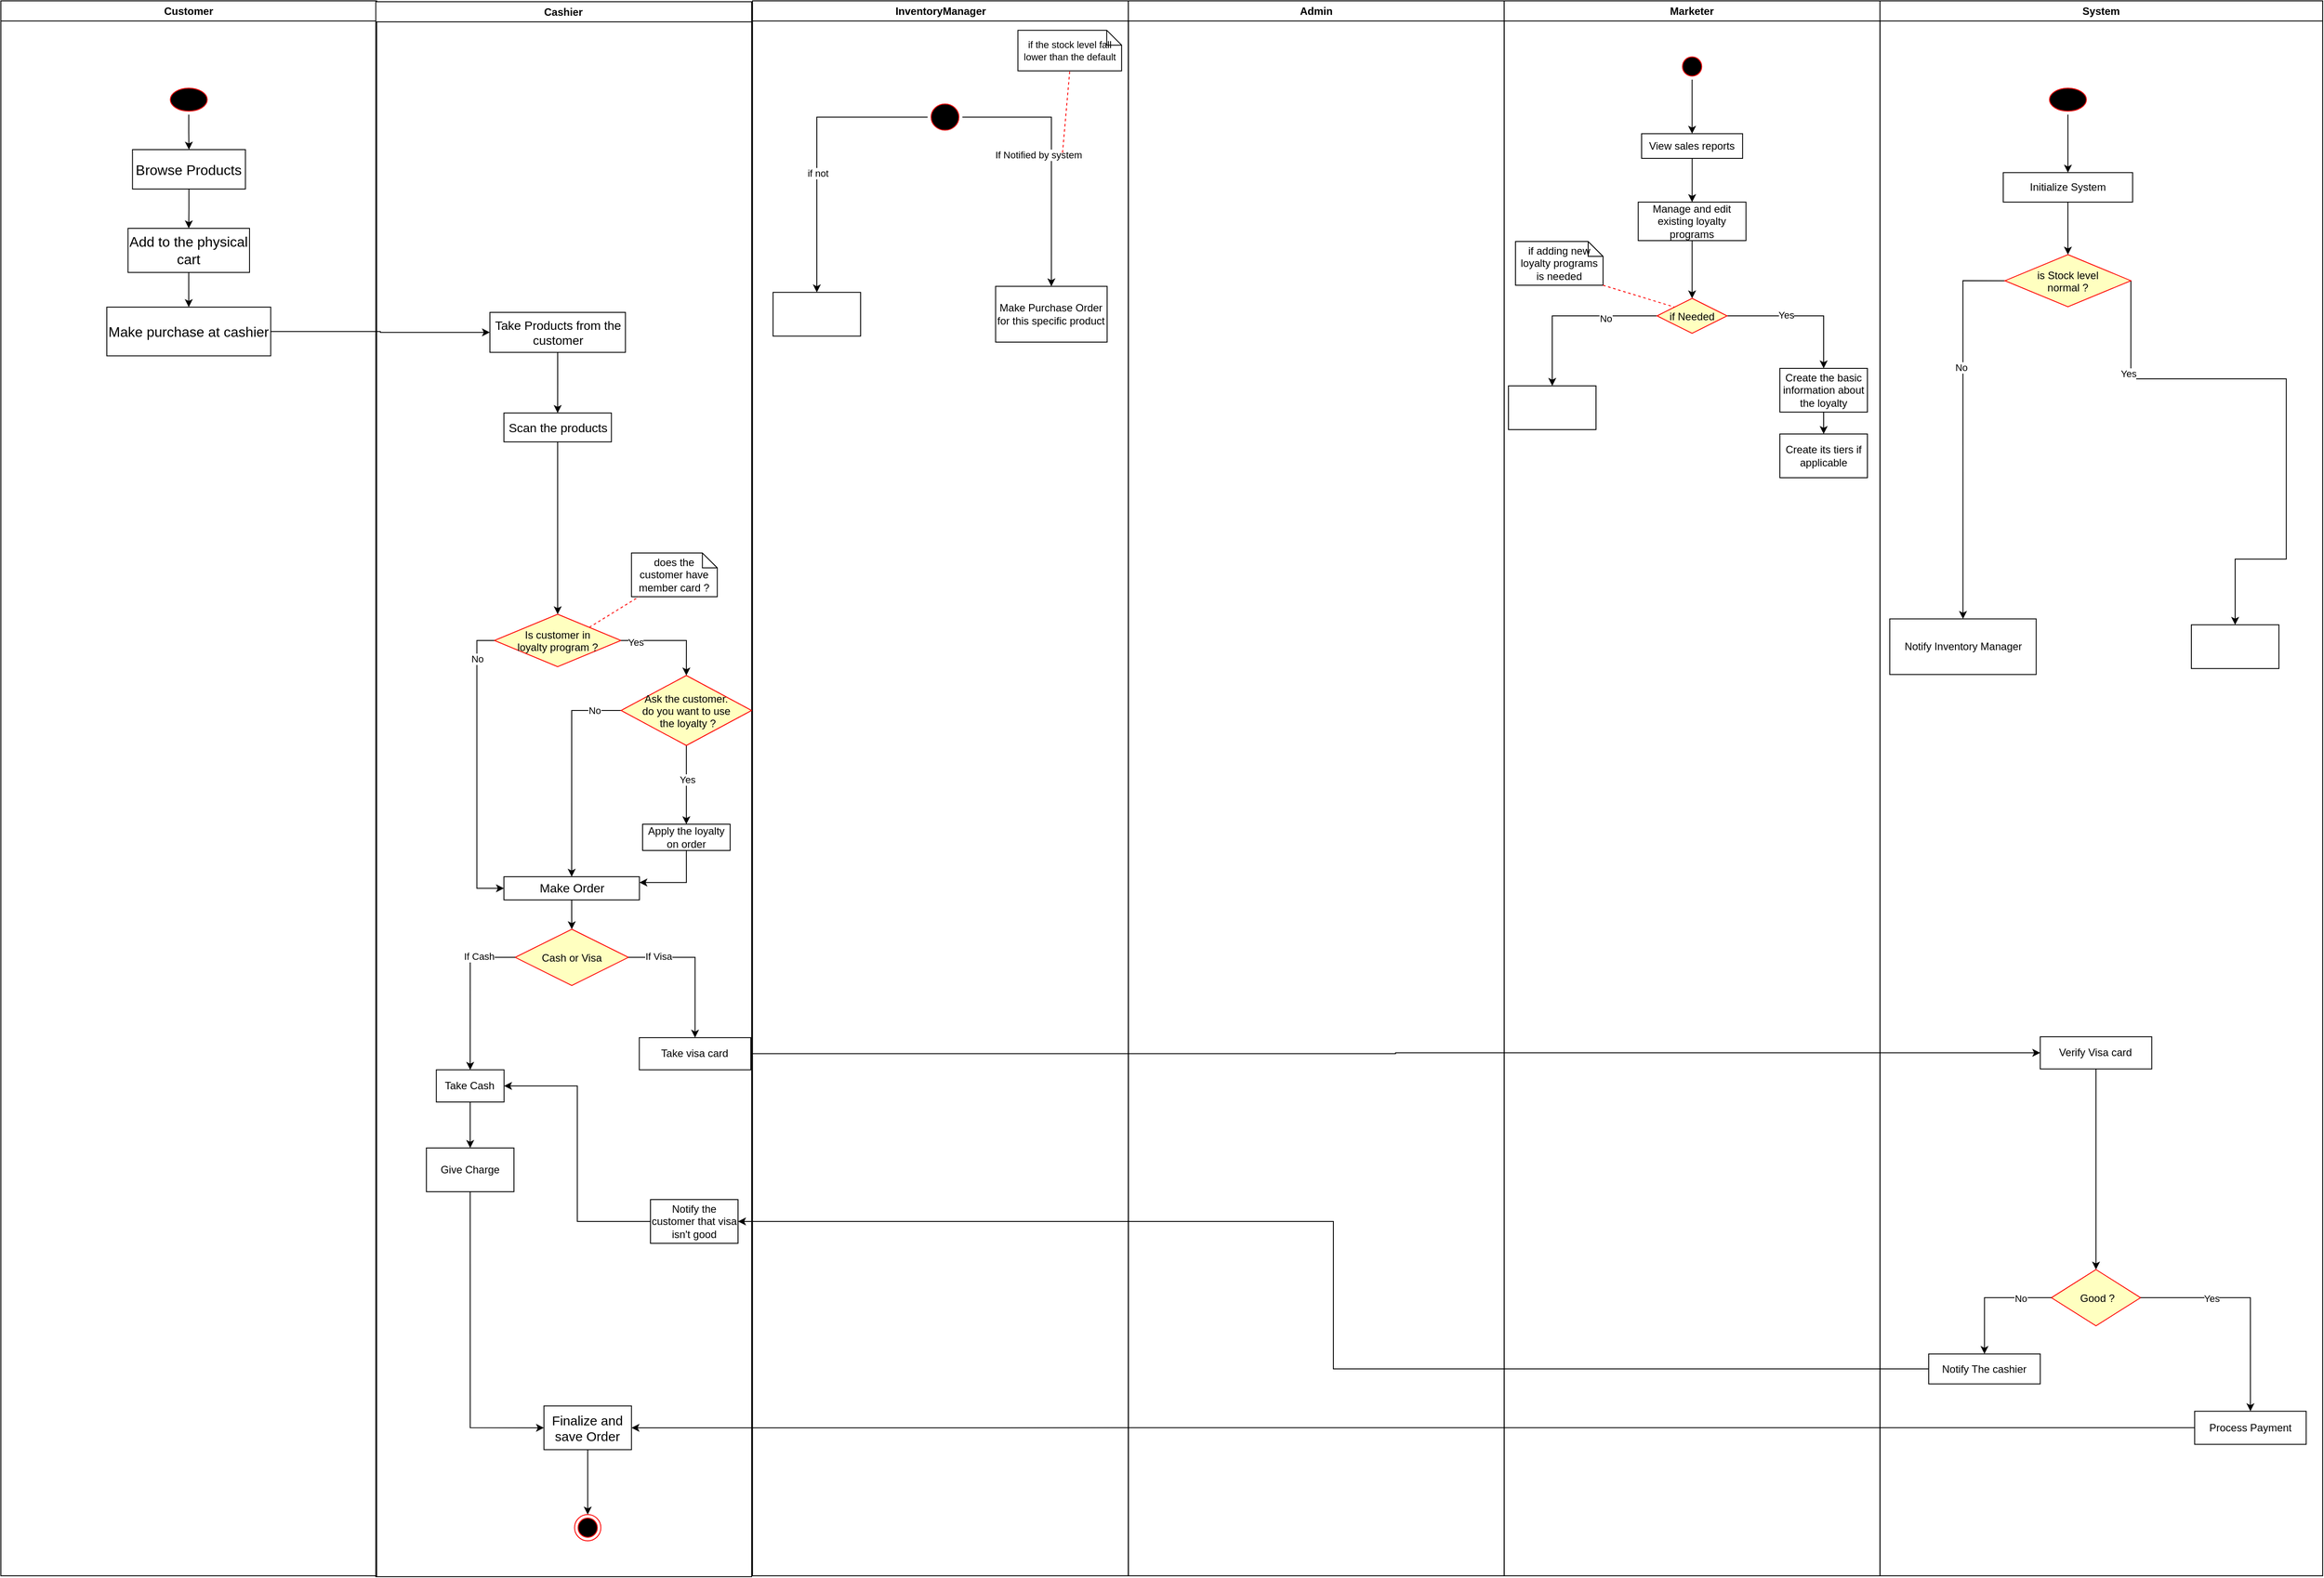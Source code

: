 <mxfile version="24.6.1" type="github">
  <diagram name="Page-1" id="e7e014a7-5840-1c2e-5031-d8a46d1fe8dd">
    <mxGraphModel dx="1354" dy="680" grid="1" gridSize="10" guides="1" tooltips="1" connect="1" arrows="1" fold="1" page="1" pageScale="1" pageWidth="1169" pageHeight="826" background="none" math="0" shadow="0">
      <root>
        <mxCell id="0" />
        <mxCell id="1" parent="0" />
        <mxCell id="C72brB4j45OvjQnRRJuR-45" value="" style="group" parent="1" vertex="1" connectable="0">
          <mxGeometry x="158" y="210" width="2652" height="1800" as="geometry" />
        </mxCell>
        <mxCell id="C72brB4j45OvjQnRRJuR-41" value="" style="group" parent="C72brB4j45OvjQnRRJuR-45" vertex="1" connectable="0">
          <mxGeometry width="1287.817" height="1800" as="geometry" />
        </mxCell>
        <mxCell id="C72brB4j45OvjQnRRJuR-121" value="" style="group" parent="C72brB4j45OvjQnRRJuR-41" vertex="1" connectable="0">
          <mxGeometry width="1287.817" height="1800" as="geometry" />
        </mxCell>
        <mxCell id="2" value="Customer" style="swimlane;whiteSpace=wrap" parent="C72brB4j45OvjQnRRJuR-121" vertex="1">
          <mxGeometry width="429.272" height="1800" as="geometry" />
        </mxCell>
        <mxCell id="C72brB4j45OvjQnRRJuR-81" style="edgeStyle=orthogonalEdgeStyle;rounded=0;orthogonalLoop=1;jettySize=auto;html=1;entryX=0.5;entryY=0;entryDx=0;entryDy=0;" parent="2" source="C72brB4j45OvjQnRRJuR-46" target="C72brB4j45OvjQnRRJuR-47" edge="1">
          <mxGeometry relative="1" as="geometry" />
        </mxCell>
        <mxCell id="C72brB4j45OvjQnRRJuR-46" value="" style="ellipse;shape=startState;fillColor=#000000;strokeColor=#ff0000;" parent="2" vertex="1">
          <mxGeometry x="189.538" y="95.69" width="50.174" height="34.31" as="geometry" />
        </mxCell>
        <mxCell id="C72brB4j45OvjQnRRJuR-83" style="edgeStyle=orthogonalEdgeStyle;rounded=0;orthogonalLoop=1;jettySize=auto;html=1;" parent="2" source="C72brB4j45OvjQnRRJuR-47" target="C72brB4j45OvjQnRRJuR-82" edge="1">
          <mxGeometry relative="1" as="geometry" />
        </mxCell>
        <mxCell id="C72brB4j45OvjQnRRJuR-47" value="&lt;font style=&quot;font-size: 16px;&quot;&gt;Browse Products&lt;/font&gt;" style="html=1;dashed=0;whiteSpace=wrap;" parent="2" vertex="1">
          <mxGeometry x="150.33" y="170" width="128.99" height="45" as="geometry" />
        </mxCell>
        <mxCell id="C72brB4j45OvjQnRRJuR-85" style="edgeStyle=orthogonalEdgeStyle;rounded=0;orthogonalLoop=1;jettySize=auto;html=1;" parent="2" source="C72brB4j45OvjQnRRJuR-82" target="C72brB4j45OvjQnRRJuR-84" edge="1">
          <mxGeometry relative="1" as="geometry" />
        </mxCell>
        <mxCell id="C72brB4j45OvjQnRRJuR-82" value="&lt;font style=&quot;font-size: 16px;&quot;&gt;Add to the physical cart&lt;/font&gt;" style="html=1;dashed=0;whiteSpace=wrap;" parent="2" vertex="1">
          <mxGeometry x="145.22" y="260" width="138.8" height="50.36" as="geometry" />
        </mxCell>
        <mxCell id="C72brB4j45OvjQnRRJuR-84" value="&lt;span style=&quot;font-size: 16px;&quot;&gt;Make purchase at cashier&lt;/span&gt;" style="html=1;dashed=0;whiteSpace=wrap;" parent="2" vertex="1">
          <mxGeometry x="120.996" y="350" width="187.245" height="55.71" as="geometry" />
        </mxCell>
        <mxCell id="3" value="Cashier" style="swimlane;whiteSpace=wrap;startSize=23;" parent="C72brB4j45OvjQnRRJuR-121" vertex="1">
          <mxGeometry x="428.272" y="1" width="429.28" height="1800" as="geometry" />
        </mxCell>
        <mxCell id="C72brB4j45OvjQnRRJuR-89" style="edgeStyle=orthogonalEdgeStyle;rounded=0;orthogonalLoop=1;jettySize=auto;html=1;" parent="3" source="C72brB4j45OvjQnRRJuR-86" target="C72brB4j45OvjQnRRJuR-88" edge="1">
          <mxGeometry relative="1" as="geometry" />
        </mxCell>
        <mxCell id="C72brB4j45OvjQnRRJuR-86" value="&lt;font style=&quot;font-size: 14px;&quot;&gt;Take Products from the customer&lt;/font&gt;" style="html=1;dashed=0;whiteSpace=wrap;" parent="3" vertex="1">
          <mxGeometry x="130.312" y="355" width="154.764" height="45.71" as="geometry" />
        </mxCell>
        <mxCell id="C72brB4j45OvjQnRRJuR-134" style="edgeStyle=orthogonalEdgeStyle;rounded=0;orthogonalLoop=1;jettySize=auto;html=1;entryX=0.5;entryY=0;entryDx=0;entryDy=0;" parent="3" source="C72brB4j45OvjQnRRJuR-88" target="C72brB4j45OvjQnRRJuR-123" edge="1">
          <mxGeometry relative="1" as="geometry" />
        </mxCell>
        <mxCell id="C72brB4j45OvjQnRRJuR-88" value="&lt;font style=&quot;font-size: 14px;&quot;&gt;Scan the products&lt;/font&gt;" style="html=1;dashed=0;whiteSpace=wrap;" parent="3" vertex="1">
          <mxGeometry x="146.32" y="470" width="122.74" height="33.03" as="geometry" />
        </mxCell>
        <mxCell id="C72brB4j45OvjQnRRJuR-122" style="edgeStyle=orthogonalEdgeStyle;rounded=0;orthogonalLoop=1;jettySize=auto;html=1;entryX=0.5;entryY=0;entryDx=0;entryDy=0;" parent="3" source="C72brB4j45OvjQnRRJuR-91" target="C72brB4j45OvjQnRRJuR-93" edge="1">
          <mxGeometry relative="1" as="geometry" />
        </mxCell>
        <mxCell id="C72brB4j45OvjQnRRJuR-91" value="&lt;font style=&quot;font-size: 14px;&quot;&gt;Make Order&lt;/font&gt;" style="html=1;dashed=0;whiteSpace=wrap;" parent="3" vertex="1">
          <mxGeometry x="146.319" y="1000.0" width="154.764" height="26.523" as="geometry" />
        </mxCell>
        <mxCell id="C72brB4j45OvjQnRRJuR-119" value="" style="group" parent="3" vertex="1" connectable="0">
          <mxGeometry x="19.094" y="1060.002" width="409.213" height="197.504" as="geometry" />
        </mxCell>
        <mxCell id="C72brB4j45OvjQnRRJuR-93" value="Cash or Visa" style="rhombus;fillColor=#ffffc0;strokeColor=#ff0000;" parent="C72brB4j45OvjQnRRJuR-119" vertex="1">
          <mxGeometry x="140.115" width="129.288" height="64.286" as="geometry" />
        </mxCell>
        <mxCell id="C72brB4j45OvjQnRRJuR-102" value="Take visa card" style="html=1;dashed=0;whiteSpace=wrap;" parent="C72brB4j45OvjQnRRJuR-119" vertex="1">
          <mxGeometry x="281.836" y="123.923" width="127.378" height="36.792" as="geometry" />
        </mxCell>
        <mxCell id="C72brB4j45OvjQnRRJuR-103" value="Take Cash" style="html=1;dashed=0;whiteSpace=wrap;" parent="C72brB4j45OvjQnRRJuR-119" vertex="1">
          <mxGeometry x="50" y="160.71" width="77.38" height="36.79" as="geometry" />
        </mxCell>
        <mxCell id="C72brB4j45OvjQnRRJuR-95" style="edgeStyle=orthogonalEdgeStyle;rounded=0;orthogonalLoop=1;jettySize=auto;html=1;entryX=0.5;entryY=0;entryDx=0;entryDy=0;" parent="C72brB4j45OvjQnRRJuR-119" source="C72brB4j45OvjQnRRJuR-93" target="C72brB4j45OvjQnRRJuR-102" edge="1">
          <mxGeometry relative="1" as="geometry">
            <mxPoint x="365.521" y="257.178" as="targetPoint" />
          </mxGeometry>
        </mxCell>
        <mxCell id="C72brB4j45OvjQnRRJuR-99" value="If Visa" style="edgeLabel;html=1;align=center;verticalAlign=middle;resizable=0;points=[];" parent="C72brB4j45OvjQnRRJuR-95" vertex="1" connectable="0">
          <mxGeometry x="-0.66" y="-3" relative="1" as="geometry">
            <mxPoint x="5" y="-4" as="offset" />
          </mxGeometry>
        </mxCell>
        <mxCell id="C72brB4j45OvjQnRRJuR-97" style="edgeStyle=orthogonalEdgeStyle;rounded=0;orthogonalLoop=1;jettySize=auto;html=1;entryX=0.5;entryY=0;entryDx=0;entryDy=0;" parent="C72brB4j45OvjQnRRJuR-119" source="C72brB4j45OvjQnRRJuR-93" target="C72brB4j45OvjQnRRJuR-103" edge="1">
          <mxGeometry relative="1" as="geometry">
            <mxPoint x="21.601" y="225.035" as="targetPoint" />
          </mxGeometry>
        </mxCell>
        <mxCell id="C72brB4j45OvjQnRRJuR-100" value="If Cash" style="edgeLabel;html=1;align=center;verticalAlign=middle;resizable=0;points=[];" parent="C72brB4j45OvjQnRRJuR-97" vertex="1" connectable="0">
          <mxGeometry x="-0.536" relative="1" as="geometry">
            <mxPoint y="-1" as="offset" />
          </mxGeometry>
        </mxCell>
        <mxCell id="C72brB4j45OvjQnRRJuR-143" value="does the customer have member card ?" style="shape=note;whiteSpace=wrap;size=17" parent="3" vertex="1">
          <mxGeometry x="292.03" y="630" width="97.97" height="50" as="geometry" />
        </mxCell>
        <mxCell id="C72brB4j45OvjQnRRJuR-144" value="" style="endArrow=none;strokeColor=#FF0000;endFill=0;rounded=0;dashed=1;exitX=1;exitY=0;exitDx=0;exitDy=0;" parent="3" source="C72brB4j45OvjQnRRJuR-123" target="C72brB4j45OvjQnRRJuR-143" edge="1">
          <mxGeometry relative="1" as="geometry">
            <mxPoint x="235.484" y="480" as="sourcePoint" />
          </mxGeometry>
        </mxCell>
        <mxCell id="C72brB4j45OvjQnRRJuR-146" value="" style="group" parent="3" vertex="1" connectable="0">
          <mxGeometry x="39.887" y="700" width="350.113" height="180" as="geometry" />
        </mxCell>
        <mxCell id="C72brB4j45OvjQnRRJuR-123" value="Is customer in&#xa;loyalty program ?" style="rhombus;fillColor=#ffffc0;strokeColor=#ff0000;" parent="C72brB4j45OvjQnRRJuR-146" vertex="1">
          <mxGeometry x="95.533" width="144.58" height="60" as="geometry" />
        </mxCell>
        <mxCell id="3d39rcCGOW89XRAm9Ade-5" style="edgeStyle=orthogonalEdgeStyle;rounded=0;orthogonalLoop=1;jettySize=auto;html=1;entryX=0.5;entryY=0;entryDx=0;entryDy=0;" edge="1" parent="3" source="C72brB4j45OvjQnRRJuR-145" target="3d39rcCGOW89XRAm9Ade-4">
          <mxGeometry relative="1" as="geometry" />
        </mxCell>
        <mxCell id="3d39rcCGOW89XRAm9Ade-6" value="Yes" style="edgeLabel;html=1;align=center;verticalAlign=middle;resizable=0;points=[];" vertex="1" connectable="0" parent="3d39rcCGOW89XRAm9Ade-5">
          <mxGeometry x="-0.141" y="1" relative="1" as="geometry">
            <mxPoint as="offset" />
          </mxGeometry>
        </mxCell>
        <mxCell id="3d39rcCGOW89XRAm9Ade-8" style="edgeStyle=orthogonalEdgeStyle;rounded=0;orthogonalLoop=1;jettySize=auto;html=1;entryX=0.5;entryY=0;entryDx=0;entryDy=0;exitX=0;exitY=0.5;exitDx=0;exitDy=0;" edge="1" parent="3" source="C72brB4j45OvjQnRRJuR-145" target="C72brB4j45OvjQnRRJuR-91">
          <mxGeometry relative="1" as="geometry" />
        </mxCell>
        <mxCell id="3d39rcCGOW89XRAm9Ade-9" value="No" style="edgeLabel;html=1;align=center;verticalAlign=middle;resizable=0;points=[];" vertex="1" connectable="0" parent="3d39rcCGOW89XRAm9Ade-8">
          <mxGeometry x="-0.751" relative="1" as="geometry">
            <mxPoint as="offset" />
          </mxGeometry>
        </mxCell>
        <mxCell id="C72brB4j45OvjQnRRJuR-145" value="Ask the customer.&#xa;do you want to use&#xa; the loyalty ?" style="rhombus;fillColor=#ffffc0;strokeColor=#ff0000;" parent="3" vertex="1">
          <mxGeometry x="280.1" y="770" width="149.18" height="80" as="geometry" />
        </mxCell>
        <mxCell id="C72brB4j45OvjQnRRJuR-139" style="edgeStyle=orthogonalEdgeStyle;rounded=0;orthogonalLoop=1;jettySize=auto;html=1;entryX=0.5;entryY=0;entryDx=0;entryDy=0;exitX=1;exitY=0.5;exitDx=0;exitDy=0;" parent="3" source="C72brB4j45OvjQnRRJuR-123" target="C72brB4j45OvjQnRRJuR-145" edge="1">
          <mxGeometry relative="1" as="geometry">
            <mxPoint x="385.717" y="800" as="targetPoint" />
          </mxGeometry>
        </mxCell>
        <mxCell id="C72brB4j45OvjQnRRJuR-141" value="Yes" style="edgeLabel;html=1;align=center;verticalAlign=middle;resizable=0;points=[];" parent="C72brB4j45OvjQnRRJuR-139" vertex="1" connectable="0">
          <mxGeometry x="-0.711" y="-2" relative="1" as="geometry">
            <mxPoint as="offset" />
          </mxGeometry>
        </mxCell>
        <mxCell id="3d39rcCGOW89XRAm9Ade-10" style="edgeStyle=orthogonalEdgeStyle;rounded=0;orthogonalLoop=1;jettySize=auto;html=1;entryX=1;entryY=0.25;entryDx=0;entryDy=0;exitX=0.5;exitY=1;exitDx=0;exitDy=0;" edge="1" parent="3" source="3d39rcCGOW89XRAm9Ade-4" target="C72brB4j45OvjQnRRJuR-91">
          <mxGeometry relative="1" as="geometry" />
        </mxCell>
        <mxCell id="3d39rcCGOW89XRAm9Ade-4" value="Apply the loyalty&lt;div&gt;on order&lt;/div&gt;" style="html=1;dashed=0;whiteSpace=wrap;" vertex="1" parent="3">
          <mxGeometry x="304.69" y="940" width="100" height="30" as="geometry" />
        </mxCell>
        <mxCell id="C72brB4j45OvjQnRRJuR-140" style="edgeStyle=orthogonalEdgeStyle;rounded=0;orthogonalLoop=1;jettySize=auto;html=1;entryX=0;entryY=0.5;entryDx=0;entryDy=0;exitX=0;exitY=0.5;exitDx=0;exitDy=0;" parent="3" source="C72brB4j45OvjQnRRJuR-123" target="C72brB4j45OvjQnRRJuR-91" edge="1">
          <mxGeometry relative="1" as="geometry">
            <mxPoint x="52.727" y="970" as="targetPoint" />
          </mxGeometry>
        </mxCell>
        <mxCell id="C72brB4j45OvjQnRRJuR-142" value="No" style="edgeLabel;html=1;align=center;verticalAlign=middle;resizable=0;points=[];" parent="C72brB4j45OvjQnRRJuR-140" vertex="1" connectable="0">
          <mxGeometry x="-0.758" relative="1" as="geometry">
            <mxPoint as="offset" />
          </mxGeometry>
        </mxCell>
        <mxCell id="3d39rcCGOW89XRAm9Ade-21" style="edgeStyle=orthogonalEdgeStyle;rounded=0;orthogonalLoop=1;jettySize=auto;html=1;entryX=0.5;entryY=0;entryDx=0;entryDy=0;" edge="1" parent="3" source="3d39rcCGOW89XRAm9Ade-14" target="3d39rcCGOW89XRAm9Ade-20">
          <mxGeometry relative="1" as="geometry" />
        </mxCell>
        <mxCell id="3d39rcCGOW89XRAm9Ade-14" value="&lt;font style=&quot;font-size: 15px;&quot;&gt;Finalize and save Order&lt;/font&gt;" style="html=1;dashed=0;whiteSpace=wrap;" vertex="1" parent="3">
          <mxGeometry x="192.028" y="1604.83" width="100" height="50" as="geometry" />
        </mxCell>
        <mxCell id="3d39rcCGOW89XRAm9Ade-17" style="edgeStyle=orthogonalEdgeStyle;rounded=0;orthogonalLoop=1;jettySize=auto;html=1;entryX=0;entryY=0.5;entryDx=0;entryDy=0;exitX=0.5;exitY=1;exitDx=0;exitDy=0;" edge="1" parent="3" source="3d39rcCGOW89XRAm9Ade-15" target="3d39rcCGOW89XRAm9Ade-14">
          <mxGeometry relative="1" as="geometry" />
        </mxCell>
        <mxCell id="3d39rcCGOW89XRAm9Ade-15" value="Give Charge" style="html=1;dashed=0;whiteSpace=wrap;" vertex="1" parent="3">
          <mxGeometry x="57.788" y="1310" width="100" height="50" as="geometry" />
        </mxCell>
        <mxCell id="3d39rcCGOW89XRAm9Ade-16" style="edgeStyle=orthogonalEdgeStyle;rounded=0;orthogonalLoop=1;jettySize=auto;html=1;entryX=0.5;entryY=0;entryDx=0;entryDy=0;" edge="1" parent="3" source="C72brB4j45OvjQnRRJuR-103" target="3d39rcCGOW89XRAm9Ade-15">
          <mxGeometry relative="1" as="geometry" />
        </mxCell>
        <mxCell id="3d39rcCGOW89XRAm9Ade-20" value="" style="ellipse;shape=endState;fillColor=#000000;strokeColor=#ff0000" vertex="1" parent="3">
          <mxGeometry x="227.028" y="1729" width="30" height="30" as="geometry" />
        </mxCell>
        <mxCell id="3d39rcCGOW89XRAm9Ade-24" style="edgeStyle=orthogonalEdgeStyle;rounded=0;orthogonalLoop=1;jettySize=auto;html=1;entryX=1;entryY=0.5;entryDx=0;entryDy=0;" edge="1" parent="3" source="3d39rcCGOW89XRAm9Ade-22" target="C72brB4j45OvjQnRRJuR-103">
          <mxGeometry relative="1" as="geometry" />
        </mxCell>
        <mxCell id="3d39rcCGOW89XRAm9Ade-22" value="Notify the customer that visa isn&#39;t good" style="html=1;dashed=0;whiteSpace=wrap;" vertex="1" parent="3">
          <mxGeometry x="313.728" y="1369" width="100" height="50" as="geometry" />
        </mxCell>
        <mxCell id="4" value="InventoryManager" style="swimlane;whiteSpace=wrap" parent="C72brB4j45OvjQnRRJuR-121" vertex="1">
          <mxGeometry x="858.545" width="429.272" height="1800" as="geometry" />
        </mxCell>
        <mxCell id="C72brB4j45OvjQnRRJuR-73" style="edgeStyle=orthogonalEdgeStyle;rounded=0;orthogonalLoop=1;jettySize=auto;html=1;entryX=0.5;entryY=0;entryDx=0;entryDy=0;" parent="4" source="C72brB4j45OvjQnRRJuR-71" target="C72brB4j45OvjQnRRJuR-80" edge="1">
          <mxGeometry relative="1" as="geometry">
            <mxPoint x="345.648" y="421.519" as="targetPoint" />
          </mxGeometry>
        </mxCell>
        <mxCell id="C72brB4j45OvjQnRRJuR-76" value="If Notified by system" style="edgeLabel;html=1;align=center;verticalAlign=middle;resizable=0;points=[];" parent="C72brB4j45OvjQnRRJuR-73" vertex="1" connectable="0">
          <mxGeometry x="-0.496" y="1" relative="1" as="geometry">
            <mxPoint x="12" y="44" as="offset" />
          </mxGeometry>
        </mxCell>
        <mxCell id="C72brB4j45OvjQnRRJuR-75" style="edgeStyle=orthogonalEdgeStyle;rounded=0;orthogonalLoop=1;jettySize=auto;html=1;entryX=0.5;entryY=0;entryDx=0;entryDy=0;" parent="4" source="C72brB4j45OvjQnRRJuR-71" edge="1" target="3d39rcCGOW89XRAm9Ade-25">
          <mxGeometry relative="1" as="geometry">
            <mxPoint x="77.68" y="321.429" as="targetPoint" />
          </mxGeometry>
        </mxCell>
        <mxCell id="C72brB4j45OvjQnRRJuR-77" value="if not" style="edgeLabel;html=1;align=center;verticalAlign=middle;resizable=0;points=[];" parent="C72brB4j45OvjQnRRJuR-75" vertex="1" connectable="0">
          <mxGeometry x="0.253" y="1" relative="1" as="geometry">
            <mxPoint y="-15" as="offset" />
          </mxGeometry>
        </mxCell>
        <mxCell id="C72brB4j45OvjQnRRJuR-71" value="" style="ellipse;shape=startState;fillColor=#000000;strokeColor=#ff0000;" parent="4" vertex="1">
          <mxGeometry x="200" y="113.92" width="39.72" height="37.89" as="geometry" />
        </mxCell>
        <mxCell id="C72brB4j45OvjQnRRJuR-78" value="if the stock level fall lower than the default" style="shape=note;whiteSpace=wrap;size=17;fontSize=11;" parent="4" vertex="1">
          <mxGeometry x="303.13" y="33.57" width="118.44" height="46.43" as="geometry" />
        </mxCell>
        <mxCell id="C72brB4j45OvjQnRRJuR-79" value="" style="endArrow=none;strokeColor=#FF0000;endFill=0;rounded=0;dashed=1;entryX=0.5;entryY=1;entryDx=0;entryDy=0;entryPerimeter=0;" parent="4" target="C72brB4j45OvjQnRRJuR-78" edge="1">
          <mxGeometry relative="1" as="geometry">
            <mxPoint x="354.089" y="173.494" as="sourcePoint" />
          </mxGeometry>
        </mxCell>
        <mxCell id="C72brB4j45OvjQnRRJuR-80" value="Make Purchase Order for this specific product" style="html=1;dashed=0;whiteSpace=wrap;" parent="4" vertex="1">
          <mxGeometry x="277.658" y="326.25" width="127.378" height="63.75" as="geometry" />
        </mxCell>
        <mxCell id="3d39rcCGOW89XRAm9Ade-25" value="" style="html=1;dashed=0;whiteSpace=wrap;" vertex="1" parent="4">
          <mxGeometry x="23.455" y="333.13" width="100" height="50" as="geometry" />
        </mxCell>
        <mxCell id="C72brB4j45OvjQnRRJuR-87" style="edgeStyle=orthogonalEdgeStyle;rounded=0;orthogonalLoop=1;jettySize=auto;html=1;entryX=0;entryY=0.5;entryDx=0;entryDy=0;" parent="C72brB4j45OvjQnRRJuR-121" source="C72brB4j45OvjQnRRJuR-84" target="C72brB4j45OvjQnRRJuR-86" edge="1">
          <mxGeometry relative="1" as="geometry" />
        </mxCell>
        <mxCell id="C72brB4j45OvjQnRRJuR-42" value="Admin" style="swimlane;whiteSpace=wrap" parent="C72brB4j45OvjQnRRJuR-45" vertex="1">
          <mxGeometry x="1287.823" width="429.272" height="1800" as="geometry" />
        </mxCell>
        <mxCell id="C72brB4j45OvjQnRRJuR-43" value="Marketer" style="swimlane;whiteSpace=wrap" parent="C72brB4j45OvjQnRRJuR-45" vertex="1">
          <mxGeometry x="1717.101" width="429.272" height="1800" as="geometry" />
        </mxCell>
        <mxCell id="3d39rcCGOW89XRAm9Ade-30" style="edgeStyle=orthogonalEdgeStyle;rounded=0;orthogonalLoop=1;jettySize=auto;html=1;entryX=0.5;entryY=0;entryDx=0;entryDy=0;" edge="1" parent="C72brB4j45OvjQnRRJuR-43" source="3d39rcCGOW89XRAm9Ade-27" target="3d39rcCGOW89XRAm9Ade-29">
          <mxGeometry relative="1" as="geometry" />
        </mxCell>
        <mxCell id="3d39rcCGOW89XRAm9Ade-27" value="" style="ellipse;shape=startState;fillColor=#000000;strokeColor=#ff0000;" vertex="1" parent="C72brB4j45OvjQnRRJuR-43">
          <mxGeometry x="199.639" y="60" width="30" height="30" as="geometry" />
        </mxCell>
        <mxCell id="3d39rcCGOW89XRAm9Ade-32" style="edgeStyle=orthogonalEdgeStyle;rounded=0;orthogonalLoop=1;jettySize=auto;html=1;" edge="1" parent="C72brB4j45OvjQnRRJuR-43" source="3d39rcCGOW89XRAm9Ade-29" target="3d39rcCGOW89XRAm9Ade-31">
          <mxGeometry relative="1" as="geometry" />
        </mxCell>
        <mxCell id="3d39rcCGOW89XRAm9Ade-29" value="View sales reports" style="html=1;dashed=0;whiteSpace=wrap;" vertex="1" parent="C72brB4j45OvjQnRRJuR-43">
          <mxGeometry x="156.96" y="151.81" width="115.36" height="28.19" as="geometry" />
        </mxCell>
        <mxCell id="3d39rcCGOW89XRAm9Ade-34" style="edgeStyle=orthogonalEdgeStyle;rounded=0;orthogonalLoop=1;jettySize=auto;html=1;entryX=0.5;entryY=0;entryDx=0;entryDy=0;" edge="1" parent="C72brB4j45OvjQnRRJuR-43" source="3d39rcCGOW89XRAm9Ade-31" target="3d39rcCGOW89XRAm9Ade-33">
          <mxGeometry relative="1" as="geometry" />
        </mxCell>
        <mxCell id="3d39rcCGOW89XRAm9Ade-31" value="Manage and edit existing loyalty programs" style="html=1;dashed=0;whiteSpace=wrap;" vertex="1" parent="C72brB4j45OvjQnRRJuR-43">
          <mxGeometry x="153.09" y="230" width="123.1" height="44" as="geometry" />
        </mxCell>
        <mxCell id="3d39rcCGOW89XRAm9Ade-38" style="edgeStyle=orthogonalEdgeStyle;rounded=0;orthogonalLoop=1;jettySize=auto;html=1;entryX=0.5;entryY=0;entryDx=0;entryDy=0;" edge="1" parent="C72brB4j45OvjQnRRJuR-43" source="3d39rcCGOW89XRAm9Ade-33" target="3d39rcCGOW89XRAm9Ade-43">
          <mxGeometry relative="1" as="geometry">
            <mxPoint x="364.899" y="410.0" as="targetPoint" />
          </mxGeometry>
        </mxCell>
        <mxCell id="3d39rcCGOW89XRAm9Ade-41" value="Yes" style="edgeLabel;html=1;align=center;verticalAlign=middle;resizable=0;points=[];" vertex="1" connectable="0" parent="3d39rcCGOW89XRAm9Ade-38">
          <mxGeometry x="-0.21" y="1" relative="1" as="geometry">
            <mxPoint as="offset" />
          </mxGeometry>
        </mxCell>
        <mxCell id="3d39rcCGOW89XRAm9Ade-40" style="edgeStyle=orthogonalEdgeStyle;rounded=0;orthogonalLoop=1;jettySize=auto;html=1;entryX=0.5;entryY=0;entryDx=0;entryDy=0;" edge="1" parent="C72brB4j45OvjQnRRJuR-43" source="3d39rcCGOW89XRAm9Ade-33" target="3d39rcCGOW89XRAm9Ade-47">
          <mxGeometry relative="1" as="geometry">
            <mxPoint x="44.899" y="410.0" as="targetPoint" />
          </mxGeometry>
        </mxCell>
        <mxCell id="3d39rcCGOW89XRAm9Ade-42" value="No" style="edgeLabel;html=1;align=center;verticalAlign=middle;resizable=0;points=[];" vertex="1" connectable="0" parent="3d39rcCGOW89XRAm9Ade-40">
          <mxGeometry x="-0.409" y="3" relative="1" as="geometry">
            <mxPoint as="offset" />
          </mxGeometry>
        </mxCell>
        <mxCell id="3d39rcCGOW89XRAm9Ade-33" value="if Needed" style="rhombus;fillColor=#ffffc0;strokeColor=#ff0000;" vertex="1" parent="C72brB4j45OvjQnRRJuR-43">
          <mxGeometry x="174.639" y="340" width="80" height="40" as="geometry" />
        </mxCell>
        <mxCell id="3d39rcCGOW89XRAm9Ade-35" value="if adding new loyalty programs is needed" style="shape=note;whiteSpace=wrap;size=17" vertex="1" parent="C72brB4j45OvjQnRRJuR-43">
          <mxGeometry x="12.898" y="275" width="100" height="50" as="geometry" />
        </mxCell>
        <mxCell id="3d39rcCGOW89XRAm9Ade-36" value="" style="endArrow=none;strokeColor=#FF0000;endFill=0;rounded=0;dashed=1;entryX=0;entryY=0;entryDx=0;entryDy=0;exitX=1;exitY=1;exitDx=0;exitDy=0;exitPerimeter=0;" edge="1" target="3d39rcCGOW89XRAm9Ade-33" parent="C72brB4j45OvjQnRRJuR-43" source="3d39rcCGOW89XRAm9Ade-35">
          <mxGeometry relative="1" as="geometry">
            <mxPoint x="-5.102" y="160" as="sourcePoint" />
          </mxGeometry>
        </mxCell>
        <mxCell id="3d39rcCGOW89XRAm9Ade-45" style="edgeStyle=orthogonalEdgeStyle;rounded=0;orthogonalLoop=1;jettySize=auto;html=1;" edge="1" parent="C72brB4j45OvjQnRRJuR-43" source="3d39rcCGOW89XRAm9Ade-43" target="3d39rcCGOW89XRAm9Ade-44">
          <mxGeometry relative="1" as="geometry" />
        </mxCell>
        <mxCell id="3d39rcCGOW89XRAm9Ade-43" value="Create the basic information about the loyalty" style="html=1;dashed=0;whiteSpace=wrap;" vertex="1" parent="C72brB4j45OvjQnRRJuR-43">
          <mxGeometry x="314.899" y="420" width="100" height="50" as="geometry" />
        </mxCell>
        <mxCell id="3d39rcCGOW89XRAm9Ade-44" value="Create its tiers if applicable" style="html=1;dashed=0;whiteSpace=wrap;" vertex="1" parent="C72brB4j45OvjQnRRJuR-43">
          <mxGeometry x="314.899" y="495" width="100" height="50" as="geometry" />
        </mxCell>
        <mxCell id="3d39rcCGOW89XRAm9Ade-47" value="" style="html=1;dashed=0;whiteSpace=wrap;" vertex="1" parent="C72brB4j45OvjQnRRJuR-43">
          <mxGeometry x="4.899" y="440" width="100" height="50" as="geometry" />
        </mxCell>
        <mxCell id="C72brB4j45OvjQnRRJuR-44" value="System" style="swimlane;whiteSpace=wrap" parent="C72brB4j45OvjQnRRJuR-45" vertex="1">
          <mxGeometry x="2146.378" width="505.622" height="1800" as="geometry" />
        </mxCell>
        <mxCell id="C72brB4j45OvjQnRRJuR-53" value="" style="edgeStyle=orthogonalEdgeStyle;rounded=0;orthogonalLoop=1;jettySize=auto;html=1;entryX=0.5;entryY=0;entryDx=0;entryDy=0;" parent="C72brB4j45OvjQnRRJuR-44" source="C72brB4j45OvjQnRRJuR-48" target="C72brB4j45OvjQnRRJuR-54" edge="1">
          <mxGeometry relative="1" as="geometry">
            <mxPoint x="214.642" y="255.19" as="targetPoint" />
          </mxGeometry>
        </mxCell>
        <mxCell id="C72brB4j45OvjQnRRJuR-48" value="" style="ellipse;shape=startState;fillColor=#000000;strokeColor=#ff0000;" parent="C72brB4j45OvjQnRRJuR-44" vertex="1">
          <mxGeometry x="189.55" y="95.69" width="50.174" height="34.31" as="geometry" />
        </mxCell>
        <mxCell id="C72brB4j45OvjQnRRJuR-56" style="edgeStyle=orthogonalEdgeStyle;rounded=0;orthogonalLoop=1;jettySize=auto;html=1;entryX=0.5;entryY=0;entryDx=0;entryDy=0;" parent="C72brB4j45OvjQnRRJuR-44" source="C72brB4j45OvjQnRRJuR-54" target="C72brB4j45OvjQnRRJuR-55" edge="1">
          <mxGeometry relative="1" as="geometry" />
        </mxCell>
        <mxCell id="C72brB4j45OvjQnRRJuR-54" value="Initialize System" style="html=1;dashed=0;whiteSpace=wrap;" parent="C72brB4j45OvjQnRRJuR-44" vertex="1">
          <mxGeometry x="140.765" y="196.27" width="147.745" height="33.73" as="geometry" />
        </mxCell>
        <mxCell id="C72brB4j45OvjQnRRJuR-65" style="edgeStyle=orthogonalEdgeStyle;rounded=0;orthogonalLoop=1;jettySize=auto;html=1;exitX=1;exitY=0.5;exitDx=0;exitDy=0;entryX=0.5;entryY=0;entryDx=0;entryDy=0;" parent="C72brB4j45OvjQnRRJuR-44" source="C72brB4j45OvjQnRRJuR-55" edge="1" target="3d39rcCGOW89XRAm9Ade-26">
          <mxGeometry relative="1" as="geometry">
            <mxPoint x="395.639" y="663.108" as="targetPoint" />
            <Array as="points">
              <mxPoint x="286" y="432" />
              <mxPoint x="464" y="432" />
              <mxPoint x="464" y="638" />
              <mxPoint x="406" y="638" />
            </Array>
          </mxGeometry>
        </mxCell>
        <mxCell id="C72brB4j45OvjQnRRJuR-69" value="Yes" style="edgeLabel;html=1;align=center;verticalAlign=middle;resizable=0;points=[];" parent="C72brB4j45OvjQnRRJuR-65" vertex="1" connectable="0">
          <mxGeometry x="-0.664" y="-3" relative="1" as="geometry">
            <mxPoint as="offset" />
          </mxGeometry>
        </mxCell>
        <mxCell id="C72brB4j45OvjQnRRJuR-67" style="edgeStyle=orthogonalEdgeStyle;rounded=0;orthogonalLoop=1;jettySize=auto;html=1;entryX=0.5;entryY=0;entryDx=0;entryDy=0;exitX=0;exitY=0.5;exitDx=0;exitDy=0;" parent="C72brB4j45OvjQnRRJuR-44" source="C72brB4j45OvjQnRRJuR-55" target="C72brB4j45OvjQnRRJuR-70" edge="1">
          <mxGeometry relative="1" as="geometry">
            <mxPoint x="61.141" y="617.539" as="targetPoint" />
          </mxGeometry>
        </mxCell>
        <mxCell id="C72brB4j45OvjQnRRJuR-68" value="No" style="edgeLabel;html=1;align=center;verticalAlign=middle;resizable=0;points=[];" parent="C72brB4j45OvjQnRRJuR-67" vertex="1" connectable="0">
          <mxGeometry x="-0.325" y="-2" relative="1" as="geometry">
            <mxPoint as="offset" />
          </mxGeometry>
        </mxCell>
        <mxCell id="C72brB4j45OvjQnRRJuR-55" value="is Stock level&#xa; normal ? " style="rhombus;fillColor=#ffffc0;strokeColor=#ff0000;" parent="C72brB4j45OvjQnRRJuR-44" vertex="1">
          <mxGeometry x="142.714" y="290" width="143.835" height="59.64" as="geometry" />
        </mxCell>
        <mxCell id="C72brB4j45OvjQnRRJuR-70" value="Notify Inventory Manager" style="html=1;dashed=0;whiteSpace=wrap;" parent="C72brB4j45OvjQnRRJuR-44" vertex="1">
          <mxGeometry x="11.133" y="706.327" width="167.247" height="63.553" as="geometry" />
        </mxCell>
        <mxCell id="C72brB4j45OvjQnRRJuR-109" style="edgeStyle=orthogonalEdgeStyle;rounded=0;orthogonalLoop=1;jettySize=auto;html=1;entryX=0.5;entryY=0;entryDx=0;entryDy=0;" parent="C72brB4j45OvjQnRRJuR-44" source="C72brB4j45OvjQnRRJuR-106" target="C72brB4j45OvjQnRRJuR-108" edge="1">
          <mxGeometry relative="1" as="geometry" />
        </mxCell>
        <mxCell id="C72brB4j45OvjQnRRJuR-106" value="Verify Visa card" style="html=1;dashed=0;whiteSpace=wrap;" parent="C72brB4j45OvjQnRRJuR-44" vertex="1">
          <mxGeometry x="182.999" y="1183.923" width="127.378" height="36.792" as="geometry" />
        </mxCell>
        <mxCell id="C72brB4j45OvjQnRRJuR-120" value="" style="group" parent="C72brB4j45OvjQnRRJuR-44" vertex="1" connectable="0">
          <mxGeometry x="55.623" y="1449.997" width="431.135" height="293.363" as="geometry" />
        </mxCell>
        <mxCell id="C72brB4j45OvjQnRRJuR-108" value=" Good ?" style="rhombus;fillColor=#ffffc0;strokeColor=#ff0000;" parent="C72brB4j45OvjQnRRJuR-120" vertex="1">
          <mxGeometry x="140.112" width="101.902" height="64.286" as="geometry" />
        </mxCell>
        <mxCell id="C72brB4j45OvjQnRRJuR-116" value="Process Payment" style="html=1;dashed=0;whiteSpace=wrap;" parent="C72brB4j45OvjQnRRJuR-120" vertex="1">
          <mxGeometry x="303.757" y="161.921" width="127.378" height="37.822" as="geometry" />
        </mxCell>
        <mxCell id="C72brB4j45OvjQnRRJuR-117" value="Notify The cashier" style="html=1;dashed=0;whiteSpace=wrap;" parent="C72brB4j45OvjQnRRJuR-120" vertex="1">
          <mxGeometry y="96.425" width="127.378" height="34.276" as="geometry" />
        </mxCell>
        <mxCell id="C72brB4j45OvjQnRRJuR-111" style="edgeStyle=orthogonalEdgeStyle;rounded=0;orthogonalLoop=1;jettySize=auto;html=1;entryX=0.5;entryY=0;entryDx=0;entryDy=0;" parent="C72brB4j45OvjQnRRJuR-120" source="C72brB4j45OvjQnRRJuR-108" target="C72brB4j45OvjQnRRJuR-116" edge="1">
          <mxGeometry relative="1" as="geometry">
            <mxPoint x="380.18" y="144.643" as="targetPoint" />
          </mxGeometry>
        </mxCell>
        <mxCell id="C72brB4j45OvjQnRRJuR-114" value="Yes" style="edgeLabel;html=1;align=center;verticalAlign=middle;resizable=0;points=[];" parent="C72brB4j45OvjQnRRJuR-111" vertex="1" connectable="0">
          <mxGeometry x="-0.37" y="-1" relative="1" as="geometry">
            <mxPoint as="offset" />
          </mxGeometry>
        </mxCell>
        <mxCell id="C72brB4j45OvjQnRRJuR-113" style="edgeStyle=orthogonalEdgeStyle;rounded=0;orthogonalLoop=1;jettySize=auto;html=1;entryX=0.5;entryY=0;entryDx=0;entryDy=0;" parent="C72brB4j45OvjQnRRJuR-120" source="C72brB4j45OvjQnRRJuR-108" target="C72brB4j45OvjQnRRJuR-117" edge="1">
          <mxGeometry relative="1" as="geometry">
            <mxPoint x="61.736" y="144.643" as="targetPoint" />
          </mxGeometry>
        </mxCell>
        <mxCell id="C72brB4j45OvjQnRRJuR-115" value="No" style="edgeLabel;html=1;align=center;verticalAlign=middle;resizable=0;points=[];" parent="C72brB4j45OvjQnRRJuR-113" vertex="1" connectable="0">
          <mxGeometry x="-0.498" y="1" relative="1" as="geometry">
            <mxPoint as="offset" />
          </mxGeometry>
        </mxCell>
        <mxCell id="3d39rcCGOW89XRAm9Ade-26" value="" style="html=1;dashed=0;whiteSpace=wrap;" vertex="1" parent="C72brB4j45OvjQnRRJuR-44">
          <mxGeometry x="355.622" y="713.1" width="100" height="50" as="geometry" />
        </mxCell>
        <mxCell id="C72brB4j45OvjQnRRJuR-107" style="edgeStyle=orthogonalEdgeStyle;rounded=0;orthogonalLoop=1;jettySize=auto;html=1;" parent="C72brB4j45OvjQnRRJuR-45" source="C72brB4j45OvjQnRRJuR-102" target="C72brB4j45OvjQnRRJuR-106" edge="1">
          <mxGeometry relative="1" as="geometry" />
        </mxCell>
        <mxCell id="3d39rcCGOW89XRAm9Ade-19" style="edgeStyle=orthogonalEdgeStyle;rounded=0;orthogonalLoop=1;jettySize=auto;html=1;entryX=1;entryY=0.5;entryDx=0;entryDy=0;" edge="1" parent="C72brB4j45OvjQnRRJuR-45" source="C72brB4j45OvjQnRRJuR-116" target="3d39rcCGOW89XRAm9Ade-14">
          <mxGeometry relative="1" as="geometry">
            <mxPoint x="730.737" y="1538.822" as="targetPoint" />
          </mxGeometry>
        </mxCell>
        <mxCell id="3d39rcCGOW89XRAm9Ade-23" style="edgeStyle=orthogonalEdgeStyle;rounded=0;orthogonalLoop=1;jettySize=auto;html=1;entryX=1;entryY=0.5;entryDx=0;entryDy=0;" edge="1" parent="C72brB4j45OvjQnRRJuR-45" source="C72brB4j45OvjQnRRJuR-117" target="3d39rcCGOW89XRAm9Ade-22">
          <mxGeometry relative="1" as="geometry" />
        </mxCell>
      </root>
    </mxGraphModel>
  </diagram>
</mxfile>
